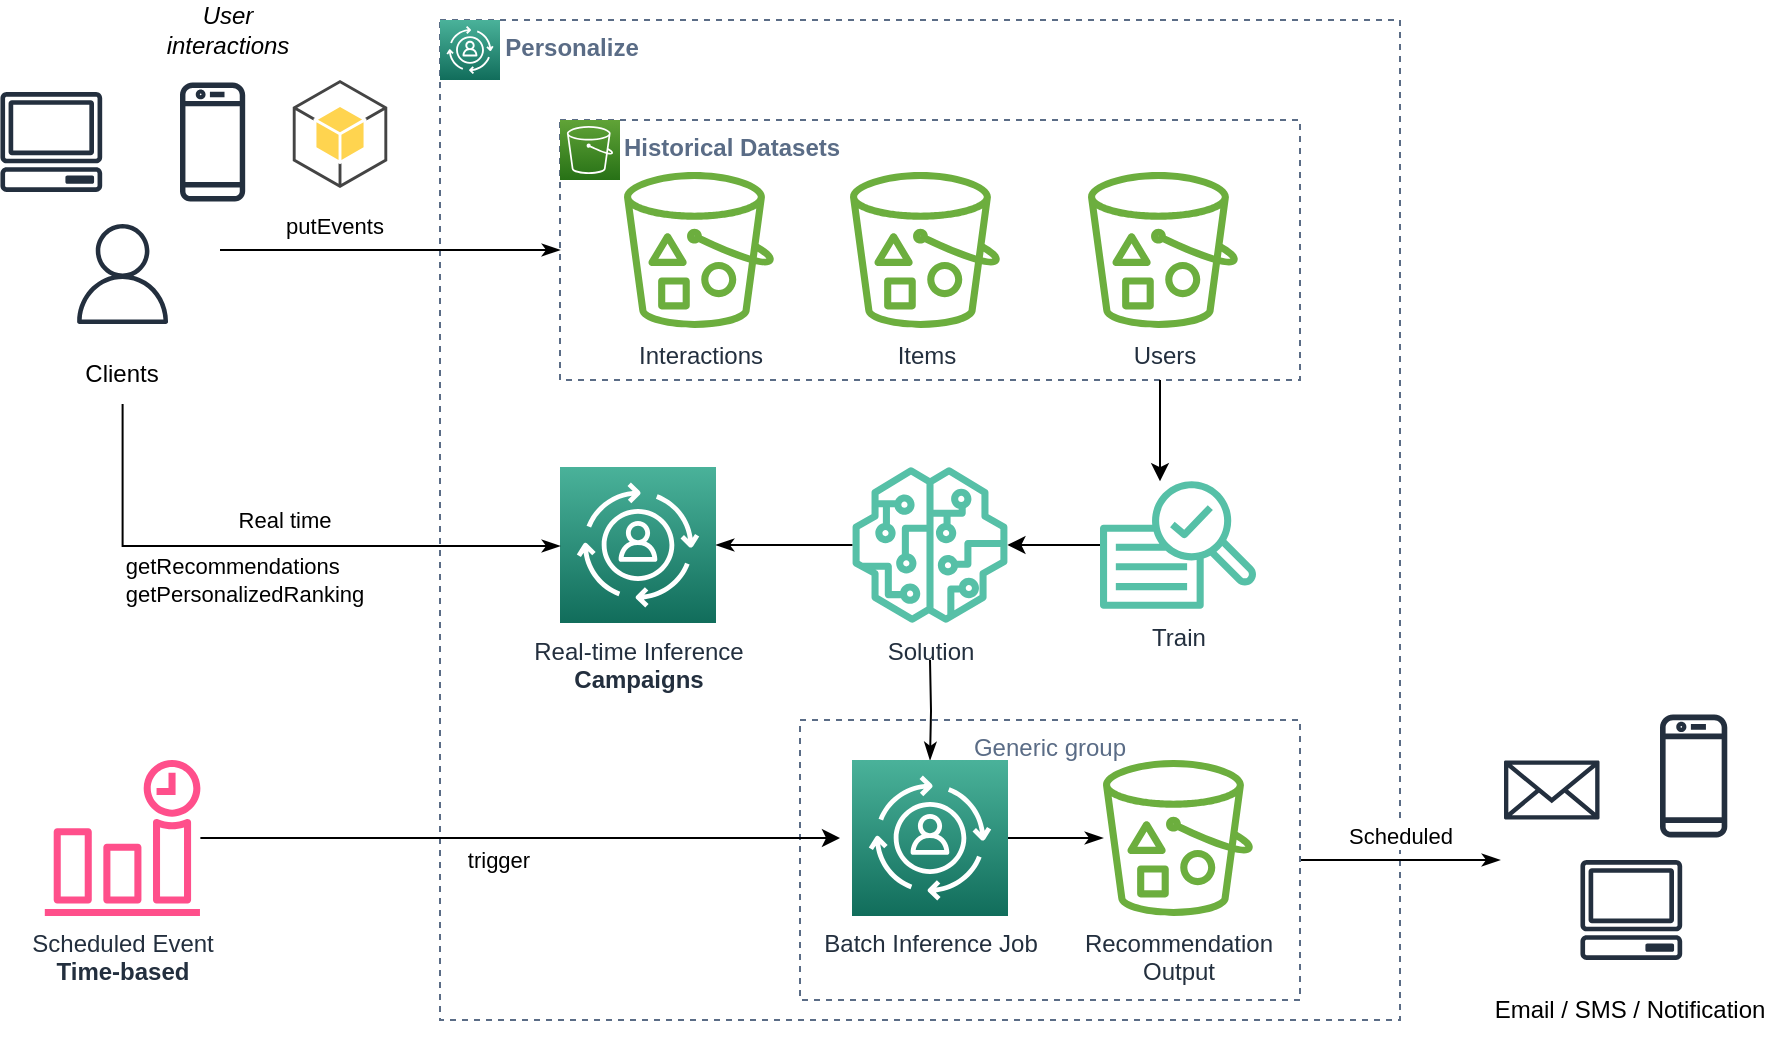 <mxfile version="15.5.2" type="github">
  <diagram id="xUoj9RPcD3D4wsji0dsL" name="Page-1">
    <mxGraphModel dx="1422" dy="794" grid="1" gridSize="10" guides="1" tooltips="1" connect="1" arrows="1" fold="1" page="1" pageScale="1" pageWidth="850" pageHeight="1100" math="0" shadow="0">
      <root>
        <mxCell id="0" />
        <mxCell id="1" parent="0" />
        <mxCell id="Nxgp4-7IpZYQWayNXJpq-1" value="AWS Personalize" style="fillColor=none;strokeColor=#5A6C86;dashed=1;verticalAlign=top;fontStyle=1;fontColor=#5A6C86;align=left;" parent="1" vertex="1">
          <mxGeometry x="240" y="70" width="480" height="500" as="geometry" />
        </mxCell>
        <mxCell id="Nxgp4-7IpZYQWayNXJpq-2" value="" style="sketch=0;points=[[0,0,0],[0.25,0,0],[0.5,0,0],[0.75,0,0],[1,0,0],[0,1,0],[0.25,1,0],[0.5,1,0],[0.75,1,0],[1,1,0],[0,0.25,0],[0,0.5,0],[0,0.75,0],[1,0.25,0],[1,0.5,0],[1,0.75,0]];outlineConnect=0;fontColor=#232F3E;gradientColor=#4AB29A;gradientDirection=north;fillColor=#116D5B;strokeColor=#ffffff;dashed=0;verticalLabelPosition=bottom;verticalAlign=top;align=center;html=1;fontSize=12;fontStyle=0;aspect=fixed;shape=mxgraph.aws4.resourceIcon;resIcon=mxgraph.aws4.personalize;" parent="1" vertex="1">
          <mxGeometry x="240" y="70" width="30" height="30" as="geometry" />
        </mxCell>
        <mxCell id="Nxgp4-7IpZYQWayNXJpq-13" style="edgeStyle=orthogonalEdgeStyle;rounded=0;orthogonalLoop=1;jettySize=auto;html=1;" parent="1" source="Nxgp4-7IpZYQWayNXJpq-8" target="Nxgp4-7IpZYQWayNXJpq-12" edge="1">
          <mxGeometry relative="1" as="geometry" />
        </mxCell>
        <mxCell id="Nxgp4-7IpZYQWayNXJpq-8" value="Train" style="sketch=0;outlineConnect=0;fontColor=#232F3E;gradientColor=none;fillColor=#56C0A7;strokeColor=none;dashed=0;verticalLabelPosition=bottom;verticalAlign=top;align=center;html=1;fontSize=12;fontStyle=0;aspect=fixed;pointerEvents=1;shape=mxgraph.aws4.sagemaker_train;" parent="1" vertex="1">
          <mxGeometry x="570" y="300" width="78" height="65" as="geometry" />
        </mxCell>
        <mxCell id="Nxgp4-7IpZYQWayNXJpq-9" value="" style="group" parent="1" vertex="1" connectable="0">
          <mxGeometry x="300" y="120" width="370" height="130" as="geometry" />
        </mxCell>
        <mxCell id="Nxgp4-7IpZYQWayNXJpq-3" value="Historical Datasets" style="fillColor=none;strokeColor=#5A6C86;dashed=1;verticalAlign=top;fontStyle=1;fontColor=#5A6C86;align=left;spacingLeft=30;" parent="Nxgp4-7IpZYQWayNXJpq-9" vertex="1">
          <mxGeometry width="370" height="130" as="geometry" />
        </mxCell>
        <mxCell id="Nxgp4-7IpZYQWayNXJpq-4" value="Interactions" style="sketch=0;outlineConnect=0;fontColor=#232F3E;gradientColor=none;fillColor=#6CAE3E;strokeColor=none;dashed=0;verticalLabelPosition=bottom;verticalAlign=top;align=center;html=1;fontSize=12;fontStyle=0;aspect=fixed;pointerEvents=1;shape=mxgraph.aws4.bucket_with_objects;" parent="Nxgp4-7IpZYQWayNXJpq-9" vertex="1">
          <mxGeometry x="32" y="26" width="75" height="78" as="geometry" />
        </mxCell>
        <mxCell id="Nxgp4-7IpZYQWayNXJpq-5" value="Items" style="sketch=0;outlineConnect=0;fontColor=#232F3E;gradientColor=none;fillColor=#6CAE3E;strokeColor=none;dashed=0;verticalLabelPosition=bottom;verticalAlign=top;align=center;html=1;fontSize=12;fontStyle=0;aspect=fixed;pointerEvents=1;shape=mxgraph.aws4.bucket_with_objects;" parent="Nxgp4-7IpZYQWayNXJpq-9" vertex="1">
          <mxGeometry x="145" y="26" width="75" height="78" as="geometry" />
        </mxCell>
        <mxCell id="Nxgp4-7IpZYQWayNXJpq-6" value="Users" style="sketch=0;outlineConnect=0;fontColor=#232F3E;gradientColor=none;fillColor=#6CAE3E;strokeColor=none;dashed=0;verticalLabelPosition=bottom;verticalAlign=top;align=center;html=1;fontSize=12;fontStyle=0;aspect=fixed;pointerEvents=1;shape=mxgraph.aws4.bucket_with_objects;" parent="Nxgp4-7IpZYQWayNXJpq-9" vertex="1">
          <mxGeometry x="264" y="26" width="75" height="78" as="geometry" />
        </mxCell>
        <mxCell id="Nxgp4-7IpZYQWayNXJpq-7" value="" style="sketch=0;points=[[0,0,0],[0.25,0,0],[0.5,0,0],[0.75,0,0],[1,0,0],[0,1,0],[0.25,1,0],[0.5,1,0],[0.75,1,0],[1,1,0],[0,0.25,0],[0,0.5,0],[0,0.75,0],[1,0.25,0],[1,0.5,0],[1,0.75,0]];outlineConnect=0;fontColor=#232F3E;gradientColor=#60A337;gradientDirection=north;fillColor=#277116;strokeColor=#ffffff;dashed=0;verticalLabelPosition=bottom;verticalAlign=top;align=center;html=1;fontSize=12;fontStyle=0;aspect=fixed;shape=mxgraph.aws4.resourceIcon;resIcon=mxgraph.aws4.s3;" parent="Nxgp4-7IpZYQWayNXJpq-9" vertex="1">
          <mxGeometry width="30" height="30" as="geometry" />
        </mxCell>
        <mxCell id="Nxgp4-7IpZYQWayNXJpq-10" style="edgeStyle=orthogonalEdgeStyle;rounded=0;orthogonalLoop=1;jettySize=auto;html=1;" parent="1" source="Nxgp4-7IpZYQWayNXJpq-3" target="Nxgp4-7IpZYQWayNXJpq-8" edge="1">
          <mxGeometry relative="1" as="geometry">
            <Array as="points">
              <mxPoint x="600" y="270" />
              <mxPoint x="600" y="270" />
            </Array>
          </mxGeometry>
        </mxCell>
        <mxCell id="Nxgp4-7IpZYQWayNXJpq-25" style="edgeStyle=orthogonalEdgeStyle;rounded=0;orthogonalLoop=1;jettySize=auto;html=1;startArrow=none;startFill=0;endArrow=classicThin;endFill=1;" parent="1" source="Nxgp4-7IpZYQWayNXJpq-12" target="Nxgp4-7IpZYQWayNXJpq-14" edge="1">
          <mxGeometry relative="1" as="geometry" />
        </mxCell>
        <mxCell id="Nxgp4-7IpZYQWayNXJpq-27" style="edgeStyle=orthogonalEdgeStyle;rounded=0;orthogonalLoop=1;jettySize=auto;html=1;startArrow=none;startFill=0;endArrow=classicThin;endFill=1;" parent="1" target="Nxgp4-7IpZYQWayNXJpq-26" edge="1">
          <mxGeometry relative="1" as="geometry">
            <mxPoint x="485" y="390" as="sourcePoint" />
          </mxGeometry>
        </mxCell>
        <mxCell id="Nxgp4-7IpZYQWayNXJpq-12" value="Solution" style="sketch=0;outlineConnect=0;fontColor=#232F3E;gradientColor=none;fillColor=#56C0A7;strokeColor=none;dashed=0;verticalLabelPosition=bottom;verticalAlign=top;align=center;html=1;fontSize=12;fontStyle=0;aspect=fixed;pointerEvents=1;shape=mxgraph.aws4.sagemaker_model;" parent="1" vertex="1">
          <mxGeometry x="446" y="293.5" width="78" height="78" as="geometry" />
        </mxCell>
        <mxCell id="Nxgp4-7IpZYQWayNXJpq-14" value="Real-time Inference&lt;br&gt;&lt;b&gt;Campaigns&lt;/b&gt;" style="sketch=0;points=[[0,0,0],[0.25,0,0],[0.5,0,0],[0.75,0,0],[1,0,0],[0,1,0],[0.25,1,0],[0.5,1,0],[0.75,1,0],[1,1,0],[0,0.25,0],[0,0.5,0],[0,0.75,0],[1,0.25,0],[1,0.5,0],[1,0.75,0]];outlineConnect=0;fontColor=#232F3E;gradientColor=#4AB29A;gradientDirection=north;fillColor=#116D5B;strokeColor=#ffffff;dashed=0;verticalLabelPosition=bottom;verticalAlign=top;align=center;html=1;fontSize=12;fontStyle=0;aspect=fixed;shape=mxgraph.aws4.resourceIcon;resIcon=mxgraph.aws4.personalize;" parent="1" vertex="1">
          <mxGeometry x="300" y="293.5" width="78" height="78" as="geometry" />
        </mxCell>
        <mxCell id="Nxgp4-7IpZYQWayNXJpq-22" value="" style="group" parent="1" vertex="1" connectable="0">
          <mxGeometry x="20" y="100" width="122.59" height="162" as="geometry" />
        </mxCell>
        <mxCell id="Nxgp4-7IpZYQWayNXJpq-20" value="" style="group" parent="Nxgp4-7IpZYQWayNXJpq-22" vertex="1" connectable="0">
          <mxGeometry width="122.59" height="122" as="geometry" />
        </mxCell>
        <mxCell id="Nxgp4-7IpZYQWayNXJpq-15" value="" style="sketch=0;outlineConnect=0;fontColor=#232F3E;gradientColor=none;fillColor=#232F3E;strokeColor=none;dashed=0;verticalLabelPosition=bottom;verticalAlign=top;align=center;html=1;fontSize=12;fontStyle=0;aspect=fixed;pointerEvents=1;shape=mxgraph.aws4.client;" parent="Nxgp4-7IpZYQWayNXJpq-20" vertex="1">
          <mxGeometry y="6" width="51.32" height="50" as="geometry" />
        </mxCell>
        <mxCell id="Nxgp4-7IpZYQWayNXJpq-16" value="" style="sketch=0;outlineConnect=0;fontColor=#232F3E;gradientColor=none;fillColor=#232F3E;strokeColor=none;dashed=0;verticalLabelPosition=bottom;verticalAlign=top;align=center;html=1;fontSize=12;fontStyle=0;aspect=fixed;pointerEvents=1;shape=mxgraph.aws4.mobile_client;" parent="Nxgp4-7IpZYQWayNXJpq-20" vertex="1">
          <mxGeometry x="90" width="32.59" height="62" as="geometry" />
        </mxCell>
        <mxCell id="Nxgp4-7IpZYQWayNXJpq-17" value="" style="sketch=0;outlineConnect=0;fontColor=#232F3E;gradientColor=none;fillColor=#232F3E;strokeColor=none;dashed=0;verticalLabelPosition=bottom;verticalAlign=top;align=center;html=1;fontSize=12;fontStyle=0;aspect=fixed;pointerEvents=1;shape=mxgraph.aws4.user;" parent="Nxgp4-7IpZYQWayNXJpq-20" vertex="1">
          <mxGeometry x="36.3" y="72" width="50" height="50" as="geometry" />
        </mxCell>
        <mxCell id="Nxgp4-7IpZYQWayNXJpq-21" value="Clients" style="text;html=1;strokeColor=none;fillColor=none;align=center;verticalAlign=middle;whiteSpace=wrap;rounded=0;" parent="Nxgp4-7IpZYQWayNXJpq-22" vertex="1">
          <mxGeometry x="31.3" y="132" width="60" height="30" as="geometry" />
        </mxCell>
        <mxCell id="Nxgp4-7IpZYQWayNXJpq-24" style="edgeStyle=orthogonalEdgeStyle;rounded=0;orthogonalLoop=1;jettySize=auto;html=1;endArrow=none;endFill=0;startArrow=classicThin;startFill=1;" parent="1" source="Nxgp4-7IpZYQWayNXJpq-3" edge="1">
          <mxGeometry relative="1" as="geometry">
            <mxPoint x="130" y="185" as="targetPoint" />
          </mxGeometry>
        </mxCell>
        <mxCell id="St0PjcuG0-3ygbAYbCBl-1" value="putEvents" style="edgeLabel;html=1;align=center;verticalAlign=middle;resizable=0;points=[];" parent="Nxgp4-7IpZYQWayNXJpq-24" vertex="1" connectable="0">
          <mxGeometry x="0.185" y="3" relative="1" as="geometry">
            <mxPoint x="-13" y="-16" as="offset" />
          </mxGeometry>
        </mxCell>
        <mxCell id="Nxgp4-7IpZYQWayNXJpq-29" style="edgeStyle=orthogonalEdgeStyle;rounded=0;orthogonalLoop=1;jettySize=auto;html=1;startArrow=none;startFill=0;endArrow=classicThin;endFill=1;" parent="1" source="Nxgp4-7IpZYQWayNXJpq-26" target="Nxgp4-7IpZYQWayNXJpq-28" edge="1">
          <mxGeometry relative="1" as="geometry" />
        </mxCell>
        <mxCell id="Nxgp4-7IpZYQWayNXJpq-26" value="Batch Inference Job" style="sketch=0;points=[[0,0,0],[0.25,0,0],[0.5,0,0],[0.75,0,0],[1,0,0],[0,1,0],[0.25,1,0],[0.5,1,0],[0.75,1,0],[1,1,0],[0,0.25,0],[0,0.5,0],[0,0.75,0],[1,0.25,0],[1,0.5,0],[1,0.75,0]];outlineConnect=0;fontColor=#232F3E;gradientColor=#4AB29A;gradientDirection=north;fillColor=#116D5B;strokeColor=#ffffff;dashed=0;verticalLabelPosition=bottom;verticalAlign=top;align=center;html=1;fontSize=12;fontStyle=0;aspect=fixed;shape=mxgraph.aws4.resourceIcon;resIcon=mxgraph.aws4.personalize;" parent="1" vertex="1">
          <mxGeometry x="446" y="440" width="78" height="78" as="geometry" />
        </mxCell>
        <mxCell id="Nxgp4-7IpZYQWayNXJpq-28" value="Recommendation&lt;br&gt;Output" style="sketch=0;outlineConnect=0;fontColor=#232F3E;gradientColor=none;fillColor=#6CAE3E;strokeColor=none;dashed=0;verticalLabelPosition=bottom;verticalAlign=top;align=center;html=1;fontSize=12;fontStyle=0;aspect=fixed;pointerEvents=1;shape=mxgraph.aws4.bucket_with_objects;" parent="1" vertex="1">
          <mxGeometry x="571.5" y="440" width="75" height="78" as="geometry" />
        </mxCell>
        <mxCell id="Nxgp4-7IpZYQWayNXJpq-30" style="edgeStyle=orthogonalEdgeStyle;rounded=0;orthogonalLoop=1;jettySize=auto;html=1;startArrow=none;startFill=0;endArrow=classicThin;endFill=1;exitX=0.5;exitY=1;exitDx=0;exitDy=0;" parent="1" source="Nxgp4-7IpZYQWayNXJpq-21" target="Nxgp4-7IpZYQWayNXJpq-14" edge="1">
          <mxGeometry relative="1" as="geometry">
            <mxPoint x="111" y="270" as="sourcePoint" />
            <Array as="points">
              <mxPoint x="81" y="333" />
            </Array>
          </mxGeometry>
        </mxCell>
        <mxCell id="Nxgp4-7IpZYQWayNXJpq-32" value="&lt;div style=&quot;text-align: left&quot;&gt;getRecommendations&lt;/div&gt;&lt;div style=&quot;text-align: left&quot;&gt;getPersonalizedRanking&lt;/div&gt;" style="edgeLabel;html=1;align=center;verticalAlign=middle;resizable=0;points=[];fontColor=none;" parent="Nxgp4-7IpZYQWayNXJpq-30" vertex="1" connectable="0">
          <mxGeometry x="0.053" y="2" relative="1" as="geometry">
            <mxPoint x="-21" y="19" as="offset" />
          </mxGeometry>
        </mxCell>
        <mxCell id="St0PjcuG0-3ygbAYbCBl-2" value="Real time" style="edgeLabel;html=1;align=center;verticalAlign=middle;resizable=0;points=[];" parent="Nxgp4-7IpZYQWayNXJpq-30" vertex="1" connectable="0">
          <mxGeometry x="0.045" y="1" relative="1" as="geometry">
            <mxPoint y="-12" as="offset" />
          </mxGeometry>
        </mxCell>
        <mxCell id="Nxgp4-7IpZYQWayNXJpq-36" value="" style="group" parent="1" vertex="1" connectable="0">
          <mxGeometry x="772" y="416" width="111.64" height="124" as="geometry" />
        </mxCell>
        <mxCell id="Nxgp4-7IpZYQWayNXJpq-33" value="" style="sketch=0;outlineConnect=0;fontColor=#232F3E;gradientColor=none;fillColor=#232F3E;strokeColor=none;dashed=0;verticalLabelPosition=bottom;verticalAlign=top;align=center;html=1;fontSize=12;fontStyle=0;aspect=fixed;pointerEvents=1;shape=mxgraph.aws4.email_2;labelBackgroundColor=none;labelBorderColor=none;" parent="Nxgp4-7IpZYQWayNXJpq-36" vertex="1">
          <mxGeometry y="24" width="47.76" height="30" as="geometry" />
        </mxCell>
        <mxCell id="Nxgp4-7IpZYQWayNXJpq-34" value="" style="sketch=0;outlineConnect=0;fontColor=#232F3E;gradientColor=none;fillColor=#232F3E;strokeColor=none;dashed=0;verticalLabelPosition=bottom;verticalAlign=top;align=center;html=1;fontSize=12;fontStyle=0;aspect=fixed;pointerEvents=1;shape=mxgraph.aws4.mobile_client;labelBackgroundColor=none;labelBorderColor=none;" parent="Nxgp4-7IpZYQWayNXJpq-36" vertex="1">
          <mxGeometry x="78" width="33.64" height="64" as="geometry" />
        </mxCell>
        <mxCell id="Nxgp4-7IpZYQWayNXJpq-35" value="" style="sketch=0;outlineConnect=0;fontColor=#232F3E;gradientColor=none;fillColor=#232F3E;strokeColor=none;dashed=0;verticalLabelPosition=bottom;verticalAlign=top;align=center;html=1;fontSize=12;fontStyle=0;aspect=fixed;pointerEvents=1;shape=mxgraph.aws4.client;labelBackgroundColor=none;labelBorderColor=none;" parent="Nxgp4-7IpZYQWayNXJpq-36" vertex="1">
          <mxGeometry x="38" y="74" width="51.32" height="50" as="geometry" />
        </mxCell>
        <mxCell id="Nxgp4-7IpZYQWayNXJpq-38" style="edgeStyle=orthogonalEdgeStyle;rounded=0;orthogonalLoop=1;jettySize=auto;html=1;fontColor=none;startArrow=none;startFill=0;endArrow=classicThin;endFill=1;" parent="1" source="Nxgp4-7IpZYQWayNXJpq-37" edge="1">
          <mxGeometry relative="1" as="geometry">
            <mxPoint x="770" y="490" as="targetPoint" />
          </mxGeometry>
        </mxCell>
        <mxCell id="St0PjcuG0-3ygbAYbCBl-3" value="Scheduled" style="edgeLabel;html=1;align=center;verticalAlign=middle;resizable=0;points=[];" parent="Nxgp4-7IpZYQWayNXJpq-38" vertex="1" connectable="0">
          <mxGeometry x="-0.28" y="1" relative="1" as="geometry">
            <mxPoint x="14" y="-11" as="offset" />
          </mxGeometry>
        </mxCell>
        <mxCell id="Nxgp4-7IpZYQWayNXJpq-37" value="Generic group" style="fillColor=none;strokeColor=#5A6C86;dashed=1;verticalAlign=top;fontStyle=0;fontColor=#5A6C86;labelBackgroundColor=none;labelBorderColor=none;" parent="1" vertex="1">
          <mxGeometry x="420" y="420" width="250" height="140" as="geometry" />
        </mxCell>
        <mxCell id="Nxgp4-7IpZYQWayNXJpq-39" value="Email / SMS / Notification" style="text;html=1;strokeColor=none;fillColor=none;align=center;verticalAlign=middle;whiteSpace=wrap;rounded=0;labelBackgroundColor=none;labelBorderColor=none;fontColor=none;" parent="1" vertex="1">
          <mxGeometry x="760" y="550" width="150" height="30" as="geometry" />
        </mxCell>
        <mxCell id="St0PjcuG0-3ygbAYbCBl-4" value="&lt;i&gt;User interactions&lt;/i&gt;" style="text;html=1;strokeColor=none;fillColor=none;align=center;verticalAlign=middle;whiteSpace=wrap;rounded=0;" parent="1" vertex="1">
          <mxGeometry x="103.59" y="60" width="60" height="30" as="geometry" />
        </mxCell>
        <mxCell id="Hpj1vyFHXg1Dc-uJ7HYS-2" style="edgeStyle=orthogonalEdgeStyle;rounded=0;orthogonalLoop=1;jettySize=auto;html=1;" edge="1" parent="1" source="Hpj1vyFHXg1Dc-uJ7HYS-1">
          <mxGeometry relative="1" as="geometry">
            <mxPoint x="440" y="479" as="targetPoint" />
          </mxGeometry>
        </mxCell>
        <mxCell id="Hpj1vyFHXg1Dc-uJ7HYS-3" value="trigger" style="edgeLabel;html=1;align=center;verticalAlign=middle;resizable=0;points=[];" vertex="1" connectable="0" parent="Hpj1vyFHXg1Dc-uJ7HYS-2">
          <mxGeometry x="-0.196" y="-2" relative="1" as="geometry">
            <mxPoint x="20" y="9" as="offset" />
          </mxGeometry>
        </mxCell>
        <mxCell id="Hpj1vyFHXg1Dc-uJ7HYS-1" value="Scheduled Event&lt;br&gt;&lt;b&gt;Time-based&lt;/b&gt;" style="sketch=0;outlineConnect=0;fontColor=#232F3E;gradientColor=none;fillColor=#FF4F8B;strokeColor=none;dashed=0;verticalLabelPosition=bottom;verticalAlign=top;align=center;html=1;fontSize=12;fontStyle=0;aspect=fixed;pointerEvents=1;shape=mxgraph.aws4.event_time_based;" vertex="1" parent="1">
          <mxGeometry x="42.3" y="440" width="78" height="78" as="geometry" />
        </mxCell>
        <mxCell id="Hpj1vyFHXg1Dc-uJ7HYS-4" value="" style="outlineConnect=0;dashed=0;verticalLabelPosition=bottom;verticalAlign=top;align=center;html=1;shape=mxgraph.aws3.android;fillColor=#FFD44F;gradientColor=none;aspect=fixed;" vertex="1" parent="1">
          <mxGeometry x="166.38" y="100" width="47.25" height="54" as="geometry" />
        </mxCell>
      </root>
    </mxGraphModel>
  </diagram>
</mxfile>
